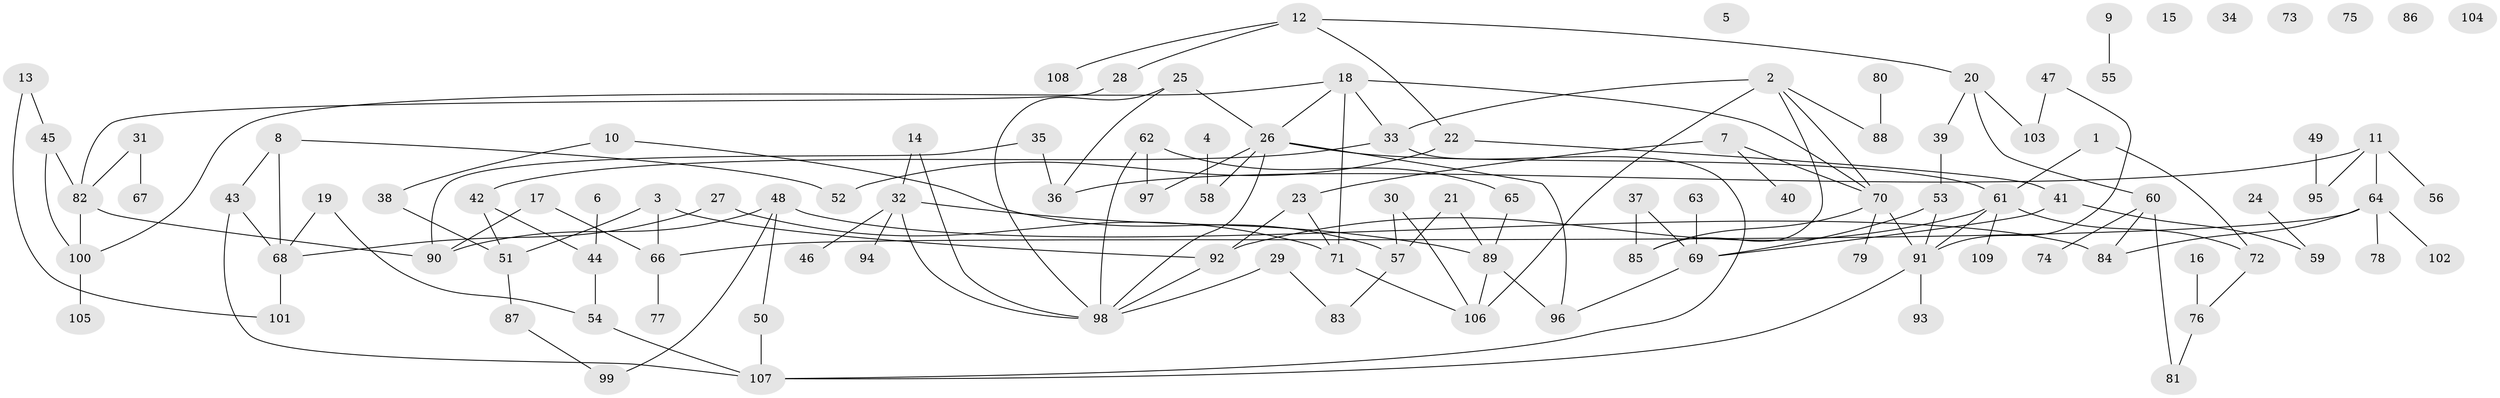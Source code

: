 // Generated by graph-tools (version 1.1) at 2025/00/03/09/25 03:00:53]
// undirected, 109 vertices, 139 edges
graph export_dot {
graph [start="1"]
  node [color=gray90,style=filled];
  1;
  2;
  3;
  4;
  5;
  6;
  7;
  8;
  9;
  10;
  11;
  12;
  13;
  14;
  15;
  16;
  17;
  18;
  19;
  20;
  21;
  22;
  23;
  24;
  25;
  26;
  27;
  28;
  29;
  30;
  31;
  32;
  33;
  34;
  35;
  36;
  37;
  38;
  39;
  40;
  41;
  42;
  43;
  44;
  45;
  46;
  47;
  48;
  49;
  50;
  51;
  52;
  53;
  54;
  55;
  56;
  57;
  58;
  59;
  60;
  61;
  62;
  63;
  64;
  65;
  66;
  67;
  68;
  69;
  70;
  71;
  72;
  73;
  74;
  75;
  76;
  77;
  78;
  79;
  80;
  81;
  82;
  83;
  84;
  85;
  86;
  87;
  88;
  89;
  90;
  91;
  92;
  93;
  94;
  95;
  96;
  97;
  98;
  99;
  100;
  101;
  102;
  103;
  104;
  105;
  106;
  107;
  108;
  109;
  1 -- 61;
  1 -- 72;
  2 -- 33;
  2 -- 70;
  2 -- 85;
  2 -- 88;
  2 -- 106;
  3 -- 51;
  3 -- 66;
  3 -- 92;
  4 -- 58;
  6 -- 44;
  7 -- 23;
  7 -- 40;
  7 -- 70;
  8 -- 43;
  8 -- 52;
  8 -- 68;
  9 -- 55;
  10 -- 38;
  10 -- 57;
  11 -- 36;
  11 -- 56;
  11 -- 64;
  11 -- 95;
  12 -- 20;
  12 -- 22;
  12 -- 28;
  12 -- 108;
  13 -- 45;
  13 -- 101;
  14 -- 32;
  14 -- 98;
  16 -- 76;
  17 -- 66;
  17 -- 90;
  18 -- 26;
  18 -- 33;
  18 -- 70;
  18 -- 71;
  18 -- 100;
  19 -- 54;
  19 -- 68;
  20 -- 39;
  20 -- 60;
  20 -- 103;
  21 -- 57;
  21 -- 89;
  22 -- 41;
  22 -- 52;
  23 -- 71;
  23 -- 92;
  24 -- 59;
  25 -- 26;
  25 -- 36;
  25 -- 98;
  26 -- 58;
  26 -- 61;
  26 -- 96;
  26 -- 97;
  26 -- 98;
  27 -- 68;
  27 -- 71;
  28 -- 82;
  29 -- 83;
  29 -- 98;
  30 -- 57;
  30 -- 106;
  31 -- 67;
  31 -- 82;
  32 -- 46;
  32 -- 89;
  32 -- 94;
  32 -- 98;
  33 -- 42;
  33 -- 107;
  35 -- 36;
  35 -- 90;
  37 -- 69;
  37 -- 85;
  38 -- 51;
  39 -- 53;
  41 -- 59;
  41 -- 69;
  42 -- 44;
  42 -- 51;
  43 -- 68;
  43 -- 107;
  44 -- 54;
  45 -- 82;
  45 -- 100;
  47 -- 91;
  47 -- 103;
  48 -- 50;
  48 -- 84;
  48 -- 90;
  48 -- 99;
  49 -- 95;
  50 -- 107;
  51 -- 87;
  53 -- 69;
  53 -- 91;
  54 -- 107;
  57 -- 83;
  60 -- 74;
  60 -- 81;
  60 -- 84;
  61 -- 72;
  61 -- 91;
  61 -- 92;
  61 -- 109;
  62 -- 65;
  62 -- 97;
  62 -- 98;
  63 -- 69;
  64 -- 66;
  64 -- 78;
  64 -- 84;
  64 -- 102;
  65 -- 89;
  66 -- 77;
  68 -- 101;
  69 -- 96;
  70 -- 79;
  70 -- 85;
  70 -- 91;
  71 -- 106;
  72 -- 76;
  76 -- 81;
  80 -- 88;
  82 -- 90;
  82 -- 100;
  87 -- 99;
  89 -- 96;
  89 -- 106;
  91 -- 93;
  91 -- 107;
  92 -- 98;
  100 -- 105;
}
